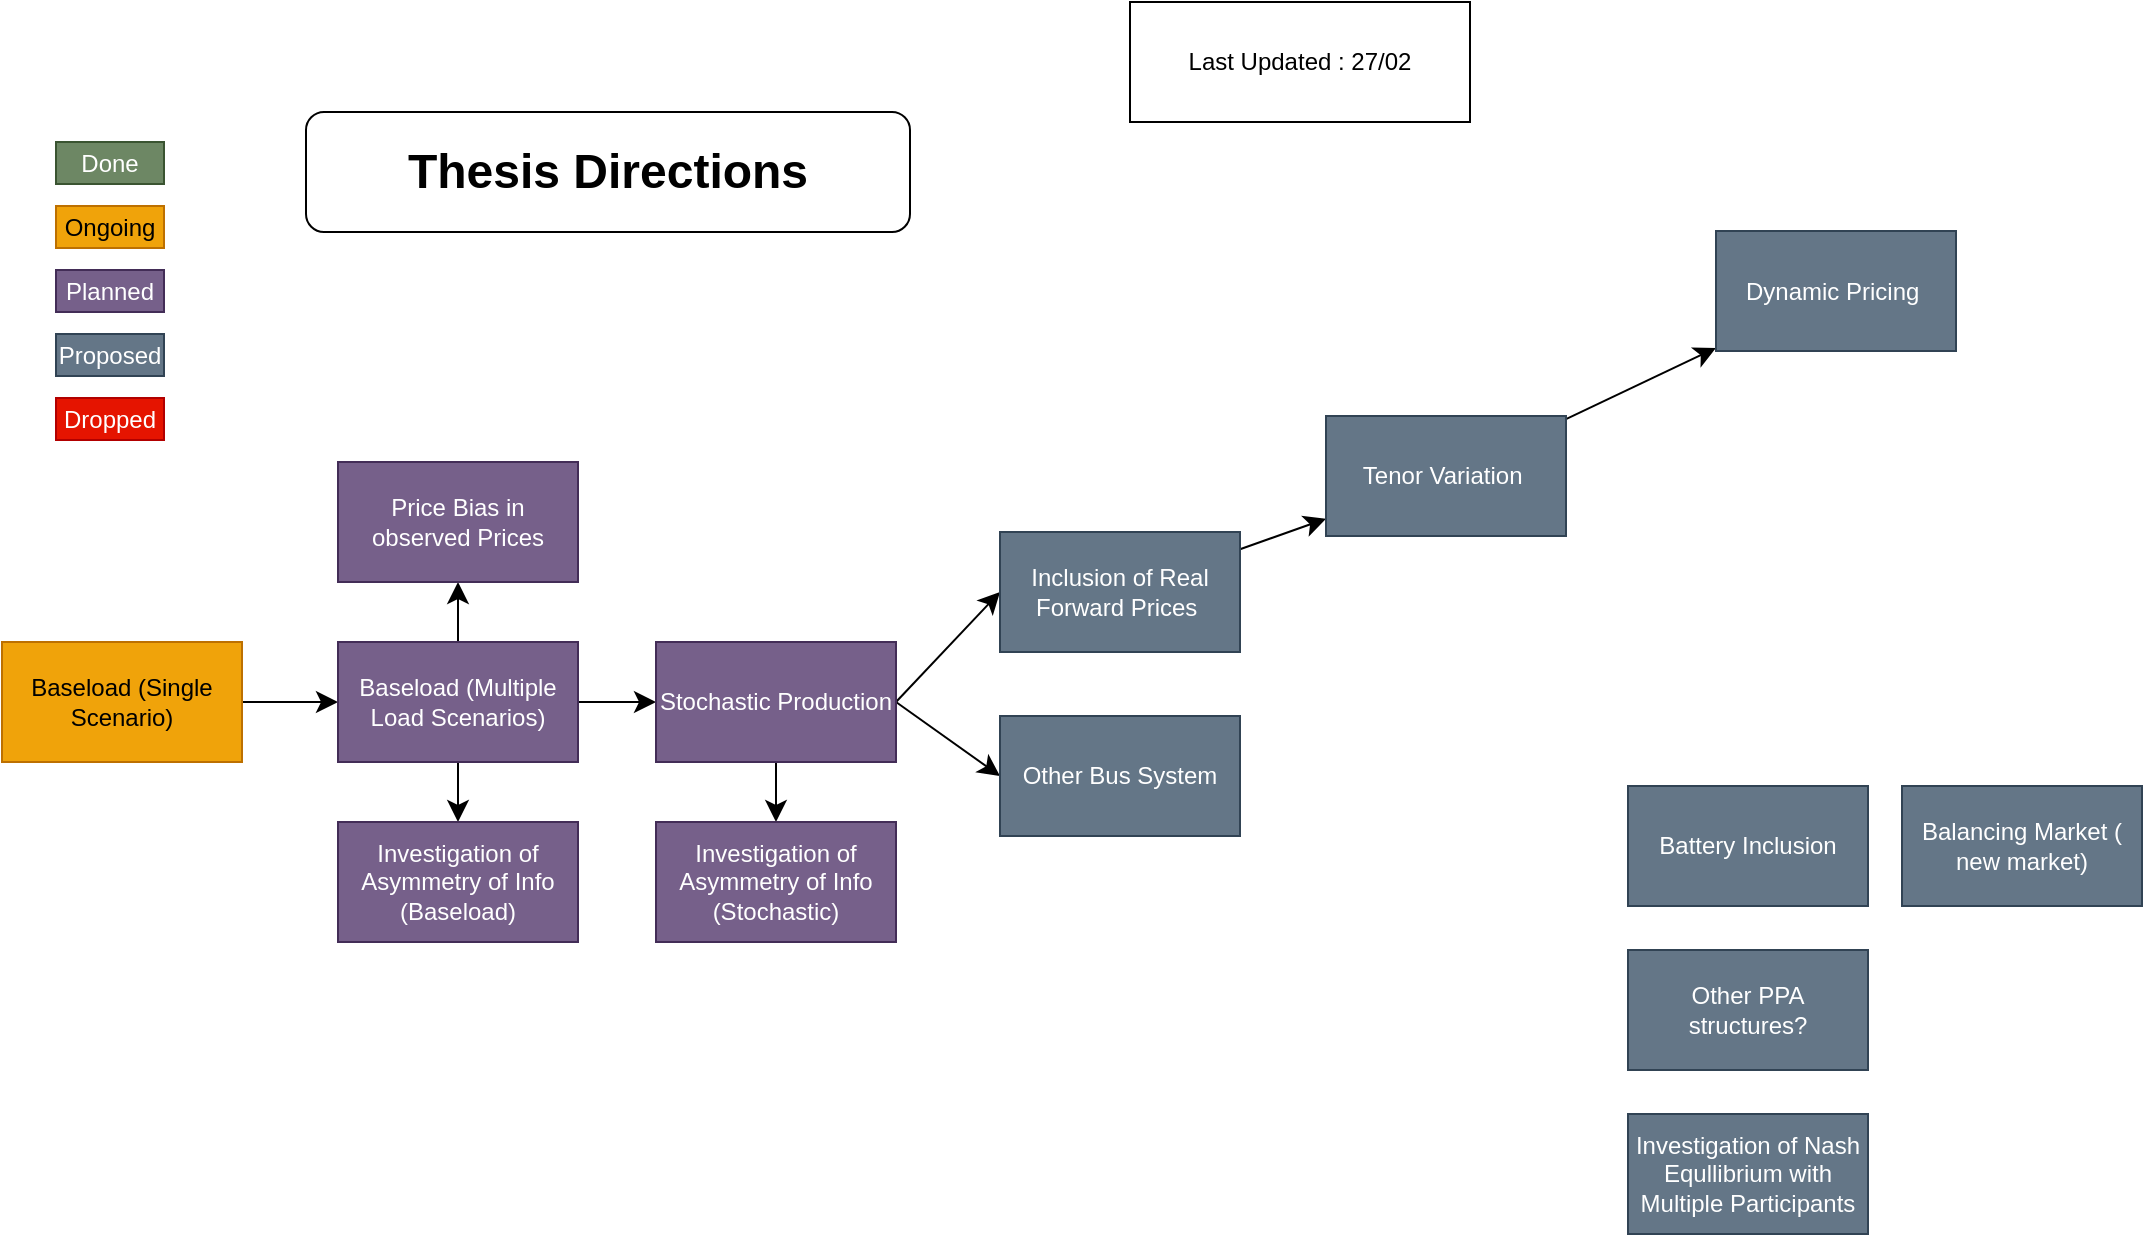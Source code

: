 <mxfile version="26.0.16">
  <diagram name="Page-1" id="gxrjSW7dHCJMyxnZooIF">
    <mxGraphModel dx="1723" dy="1113" grid="0" gridSize="10" guides="1" tooltips="1" connect="1" arrows="1" fold="1" page="0" pageScale="1" pageWidth="827" pageHeight="1169" math="0" shadow="0">
      <root>
        <mxCell id="0" />
        <mxCell id="1" parent="0" />
        <mxCell id="rKD6LL7eQiW8871ztSu--3" value="" style="edgeStyle=none;curved=1;rounded=0;orthogonalLoop=1;jettySize=auto;html=1;fontSize=12;startSize=8;endSize=8;exitX=1;exitY=0.5;exitDx=0;exitDy=0;" edge="1" parent="1" source="rKD6LL7eQiW8871ztSu--1" target="rKD6LL7eQiW8871ztSu--2">
          <mxGeometry relative="1" as="geometry">
            <mxPoint x="-73" y="261.091" as="sourcePoint" />
          </mxGeometry>
        </mxCell>
        <mxCell id="rKD6LL7eQiW8871ztSu--1" value="Baseload (Single Scenario)" style="rounded=0;whiteSpace=wrap;html=1;fillColor=#f0a30a;strokeColor=#BD7000;fontColor=#000000;" vertex="1" parent="1">
          <mxGeometry x="-206" y="165" width="120" height="60" as="geometry" />
        </mxCell>
        <mxCell id="rKD6LL7eQiW8871ztSu--6" style="edgeStyle=none;curved=1;rounded=0;orthogonalLoop=1;jettySize=auto;html=1;exitX=1;exitY=0.5;exitDx=0;exitDy=0;entryX=0;entryY=0.5;entryDx=0;entryDy=0;fontSize=12;startSize=8;endSize=8;" edge="1" parent="1" source="rKD6LL7eQiW8871ztSu--2" target="rKD6LL7eQiW8871ztSu--5">
          <mxGeometry relative="1" as="geometry" />
        </mxCell>
        <mxCell id="rKD6LL7eQiW8871ztSu--9" value="" style="edgeStyle=none;curved=1;rounded=0;orthogonalLoop=1;jettySize=auto;html=1;fontSize=12;startSize=8;endSize=8;" edge="1" parent="1" source="rKD6LL7eQiW8871ztSu--2" target="rKD6LL7eQiW8871ztSu--8">
          <mxGeometry relative="1" as="geometry" />
        </mxCell>
        <mxCell id="rKD6LL7eQiW8871ztSu--48" value="" style="edgeStyle=none;curved=1;rounded=0;orthogonalLoop=1;jettySize=auto;html=1;fontSize=12;startSize=8;endSize=8;" edge="1" parent="1" source="rKD6LL7eQiW8871ztSu--2" target="rKD6LL7eQiW8871ztSu--47">
          <mxGeometry relative="1" as="geometry" />
        </mxCell>
        <mxCell id="rKD6LL7eQiW8871ztSu--2" value="Baseload (Multiple Load Scenarios)" style="rounded=0;whiteSpace=wrap;html=1;fillColor=#76608a;fontColor=#ffffff;strokeColor=#432D57;" vertex="1" parent="1">
          <mxGeometry x="-38" y="165" width="120" height="60" as="geometry" />
        </mxCell>
        <mxCell id="rKD6LL7eQiW8871ztSu--28" style="edgeStyle=none;curved=1;rounded=0;orthogonalLoop=1;jettySize=auto;html=1;exitX=1;exitY=0.5;exitDx=0;exitDy=0;entryX=0;entryY=0.5;entryDx=0;entryDy=0;fontSize=12;startSize=8;endSize=8;" edge="1" parent="1" source="rKD6LL7eQiW8871ztSu--5" target="rKD6LL7eQiW8871ztSu--26">
          <mxGeometry relative="1" as="geometry" />
        </mxCell>
        <mxCell id="rKD6LL7eQiW8871ztSu--37" style="edgeStyle=none;curved=1;rounded=0;orthogonalLoop=1;jettySize=auto;html=1;exitX=1;exitY=0.5;exitDx=0;exitDy=0;entryX=0;entryY=0.5;entryDx=0;entryDy=0;fontSize=12;startSize=8;endSize=8;" edge="1" parent="1" source="rKD6LL7eQiW8871ztSu--5" target="rKD6LL7eQiW8871ztSu--36">
          <mxGeometry relative="1" as="geometry" />
        </mxCell>
        <mxCell id="rKD6LL7eQiW8871ztSu--50" value="" style="edgeStyle=none;curved=1;rounded=0;orthogonalLoop=1;jettySize=auto;html=1;fontSize=12;startSize=8;endSize=8;" edge="1" parent="1" source="rKD6LL7eQiW8871ztSu--5" target="rKD6LL7eQiW8871ztSu--49">
          <mxGeometry relative="1" as="geometry" />
        </mxCell>
        <mxCell id="rKD6LL7eQiW8871ztSu--5" value="Stochastic Production" style="rounded=0;whiteSpace=wrap;html=1;fillColor=#76608a;fontColor=#ffffff;strokeColor=#432D57;" vertex="1" parent="1">
          <mxGeometry x="121" y="165" width="120" height="60" as="geometry" />
        </mxCell>
        <mxCell id="rKD6LL7eQiW8871ztSu--30" value="" style="edgeStyle=none;curved=1;rounded=0;orthogonalLoop=1;jettySize=auto;html=1;fontSize=12;startSize=8;endSize=8;" edge="1" parent="1" target="rKD6LL7eQiW8871ztSu--29">
          <mxGeometry relative="1" as="geometry">
            <mxPoint x="413.0" y="231.967" as="sourcePoint" />
          </mxGeometry>
        </mxCell>
        <mxCell id="rKD6LL7eQiW8871ztSu--8" value="Price Bias in observed Prices" style="rounded=0;whiteSpace=wrap;html=1;fillColor=#76608a;fontColor=#ffffff;strokeColor=#432D57;" vertex="1" parent="1">
          <mxGeometry x="-38" y="75" width="120" height="60" as="geometry" />
        </mxCell>
        <mxCell id="rKD6LL7eQiW8871ztSu--14" value="Ongoing" style="rounded=0;whiteSpace=wrap;html=1;fillColor=#f0a30a;fontColor=#000000;strokeColor=#BD7000;" vertex="1" parent="1">
          <mxGeometry x="-179" y="-53" width="54" height="21" as="geometry" />
        </mxCell>
        <mxCell id="rKD6LL7eQiW8871ztSu--15" value="Done" style="rounded=0;whiteSpace=wrap;html=1;fillColor=#6d8764;fontColor=#ffffff;strokeColor=#3A5431;" vertex="1" parent="1">
          <mxGeometry x="-179" y="-85" width="54" height="21" as="geometry" />
        </mxCell>
        <mxCell id="rKD6LL7eQiW8871ztSu--16" value="Planned" style="rounded=0;whiteSpace=wrap;html=1;fillColor=#76608a;fontColor=#ffffff;strokeColor=#432D57;" vertex="1" parent="1">
          <mxGeometry x="-179" y="-21" width="54" height="21" as="geometry" />
        </mxCell>
        <mxCell id="rKD6LL7eQiW8871ztSu--17" value="Proposed" style="rounded=0;whiteSpace=wrap;html=1;fillColor=#647687;fontColor=#ffffff;strokeColor=#314354;" vertex="1" parent="1">
          <mxGeometry x="-179" y="11" width="54" height="21" as="geometry" />
        </mxCell>
        <mxCell id="rKD6LL7eQiW8871ztSu--18" value="Dropped" style="rounded=0;whiteSpace=wrap;html=1;fillColor=#e51400;fontColor=#ffffff;strokeColor=#B20000;" vertex="1" parent="1">
          <mxGeometry x="-179" y="43" width="54" height="21" as="geometry" />
        </mxCell>
        <mxCell id="rKD6LL7eQiW8871ztSu--26" value="Other Bus System" style="rounded=0;whiteSpace=wrap;html=1;fillColor=#647687;fontColor=#ffffff;strokeColor=#314354;" vertex="1" parent="1">
          <mxGeometry x="293" y="202" width="120" height="60" as="geometry" />
        </mxCell>
        <mxCell id="rKD6LL7eQiW8871ztSu--34" value="&lt;h1&gt;Thesis Directions&lt;/h1&gt;" style="rounded=1;whiteSpace=wrap;html=1;" vertex="1" parent="1">
          <mxGeometry x="-54" y="-100" width="302" height="60" as="geometry" />
        </mxCell>
        <mxCell id="rKD6LL7eQiW8871ztSu--39" value="" style="edgeStyle=none;curved=1;rounded=0;orthogonalLoop=1;jettySize=auto;html=1;fontSize=12;startSize=8;endSize=8;" edge="1" parent="1" source="rKD6LL7eQiW8871ztSu--36" target="rKD6LL7eQiW8871ztSu--38">
          <mxGeometry relative="1" as="geometry" />
        </mxCell>
        <mxCell id="rKD6LL7eQiW8871ztSu--36" value="Inclusion of Real Forward Prices&amp;nbsp;" style="rounded=0;whiteSpace=wrap;html=1;fillColor=#647687;fontColor=#ffffff;strokeColor=#314354;" vertex="1" parent="1">
          <mxGeometry x="293" y="110" width="120" height="60" as="geometry" />
        </mxCell>
        <mxCell id="rKD6LL7eQiW8871ztSu--42" value="" style="edgeStyle=none;curved=1;rounded=0;orthogonalLoop=1;jettySize=auto;html=1;fontSize=12;startSize=8;endSize=8;" edge="1" parent="1" source="rKD6LL7eQiW8871ztSu--38" target="rKD6LL7eQiW8871ztSu--41">
          <mxGeometry relative="1" as="geometry" />
        </mxCell>
        <mxCell id="rKD6LL7eQiW8871ztSu--38" value="Tenor Variation&amp;nbsp;" style="rounded=0;whiteSpace=wrap;html=1;fillColor=#647687;fontColor=#ffffff;strokeColor=#314354;" vertex="1" parent="1">
          <mxGeometry x="456" y="52" width="120" height="60" as="geometry" />
        </mxCell>
        <mxCell id="rKD6LL7eQiW8871ztSu--40" value="Last Updated : 27/02" style="rounded=0;whiteSpace=wrap;html=1;" vertex="1" parent="1">
          <mxGeometry x="358" y="-155" width="170" height="60" as="geometry" />
        </mxCell>
        <mxCell id="rKD6LL7eQiW8871ztSu--41" value="Dynamic Pricing&amp;nbsp;" style="rounded=0;whiteSpace=wrap;html=1;fillColor=#647687;fontColor=#ffffff;strokeColor=#314354;" vertex="1" parent="1">
          <mxGeometry x="651" y="-40.5" width="120" height="60" as="geometry" />
        </mxCell>
        <mxCell id="rKD6LL7eQiW8871ztSu--45" value="Other PPA structures?" style="rounded=0;whiteSpace=wrap;html=1;fillColor=#647687;fontColor=#ffffff;strokeColor=#314354;" vertex="1" parent="1">
          <mxGeometry x="607" y="319" width="120" height="60" as="geometry" />
        </mxCell>
        <mxCell id="rKD6LL7eQiW8871ztSu--46" value="Investigation of Nash Equllibrium with Multiple Participants" style="rounded=0;whiteSpace=wrap;html=1;fillColor=#647687;fontColor=#ffffff;strokeColor=#314354;" vertex="1" parent="1">
          <mxGeometry x="607" y="401" width="120" height="60" as="geometry" />
        </mxCell>
        <mxCell id="rKD6LL7eQiW8871ztSu--47" value="Investigation of Asymmetry of Info (Baseload)" style="rounded=0;whiteSpace=wrap;html=1;fillColor=#76608a;fontColor=#ffffff;strokeColor=#432D57;" vertex="1" parent="1">
          <mxGeometry x="-38" y="255" width="120" height="60" as="geometry" />
        </mxCell>
        <mxCell id="rKD6LL7eQiW8871ztSu--49" value="Investigation of Asymmetry of Info (Stochastic)" style="rounded=0;whiteSpace=wrap;html=1;fillColor=#76608a;fontColor=#ffffff;strokeColor=#432D57;" vertex="1" parent="1">
          <mxGeometry x="121" y="255" width="120" height="60" as="geometry" />
        </mxCell>
        <mxCell id="rKD6LL7eQiW8871ztSu--55" value="Battery Inclusion" style="rounded=0;whiteSpace=wrap;html=1;fillColor=#647687;fontColor=#ffffff;strokeColor=#314354;" vertex="1" parent="1">
          <mxGeometry x="607" y="237" width="120" height="60" as="geometry" />
        </mxCell>
        <mxCell id="rKD6LL7eQiW8871ztSu--56" value="Balancing Market ( new market)" style="rounded=0;whiteSpace=wrap;html=1;fillColor=#647687;fontColor=#ffffff;strokeColor=#314354;" vertex="1" parent="1">
          <mxGeometry x="744" y="237" width="120" height="60" as="geometry" />
        </mxCell>
      </root>
    </mxGraphModel>
  </diagram>
</mxfile>
